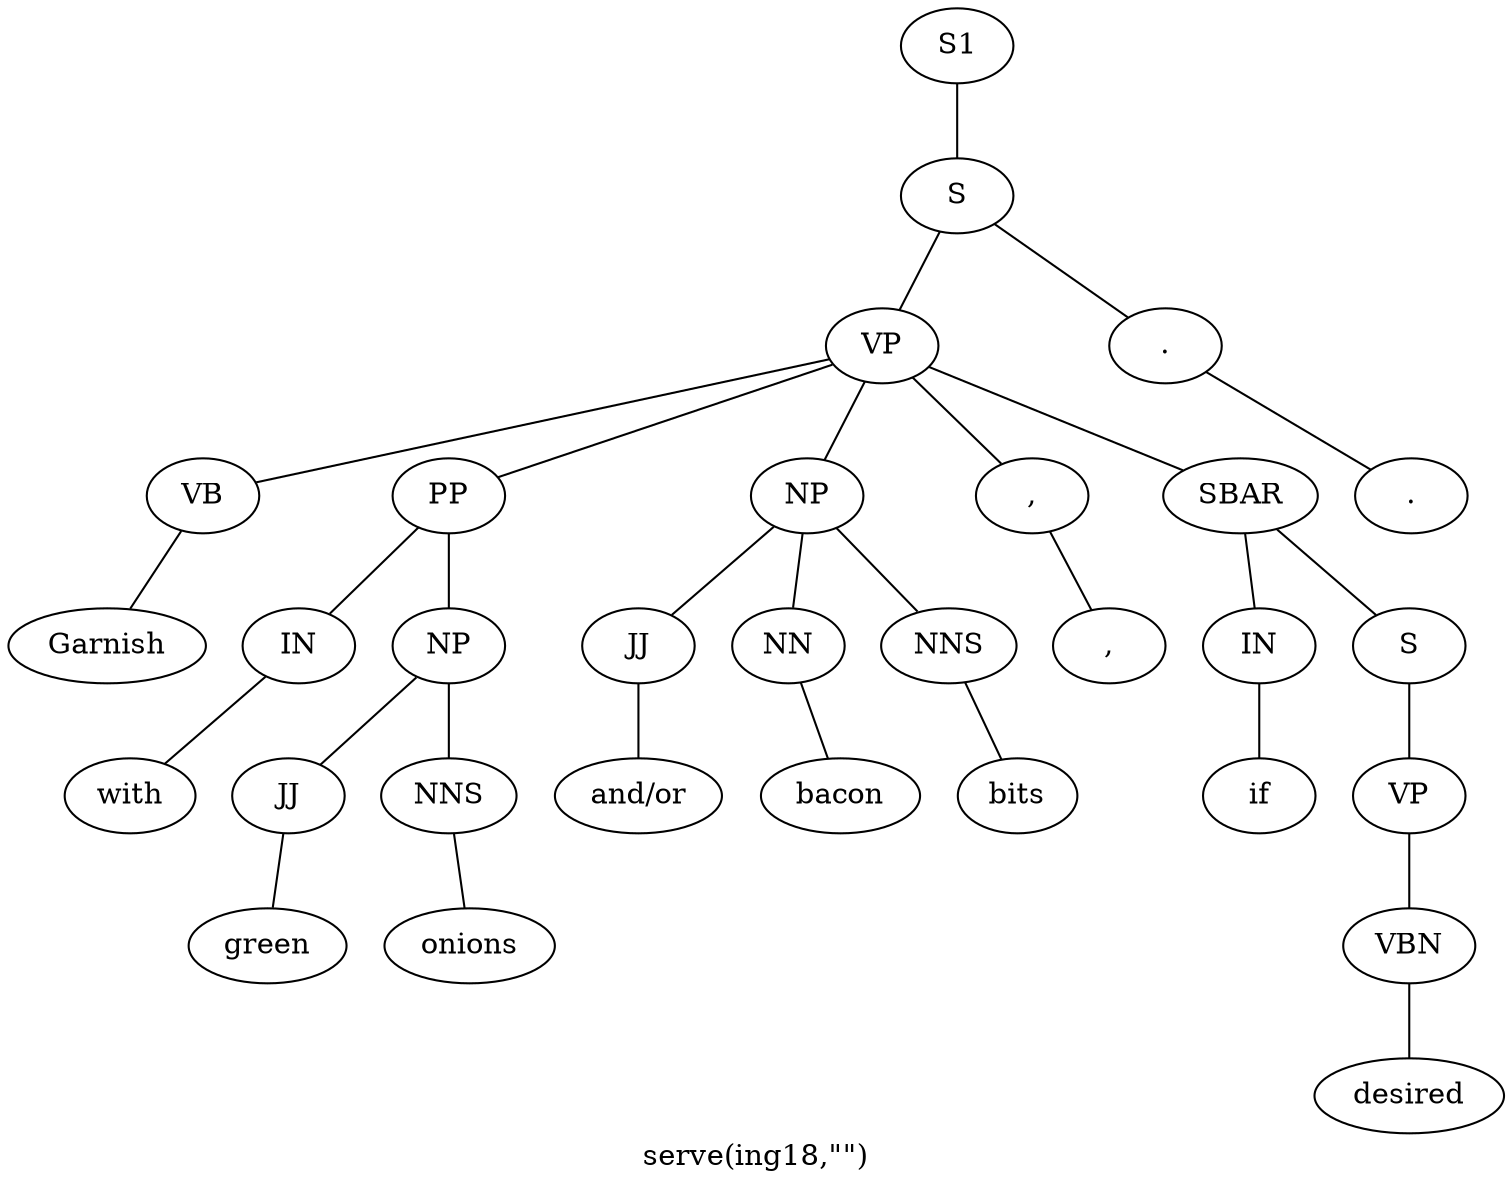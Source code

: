 graph SyntaxGraph {
	label = "serve(ing18,\"\")";
	Node0 [label="S1"];
	Node1 [label="S"];
	Node2 [label="VP"];
	Node3 [label="VB"];
	Node4 [label="Garnish"];
	Node5 [label="PP"];
	Node6 [label="IN"];
	Node7 [label="with"];
	Node8 [label="NP"];
	Node9 [label="JJ"];
	Node10 [label="green"];
	Node11 [label="NNS"];
	Node12 [label="onions"];
	Node13 [label="NP"];
	Node14 [label="JJ"];
	Node15 [label="and/or"];
	Node16 [label="NN"];
	Node17 [label="bacon"];
	Node18 [label="NNS"];
	Node19 [label="bits"];
	Node20 [label=","];
	Node21 [label=","];
	Node22 [label="SBAR"];
	Node23 [label="IN"];
	Node24 [label="if"];
	Node25 [label="S"];
	Node26 [label="VP"];
	Node27 [label="VBN"];
	Node28 [label="desired"];
	Node29 [label="."];
	Node30 [label="."];

	Node0 -- Node1;
	Node1 -- Node2;
	Node1 -- Node29;
	Node2 -- Node3;
	Node2 -- Node5;
	Node2 -- Node13;
	Node2 -- Node20;
	Node2 -- Node22;
	Node3 -- Node4;
	Node5 -- Node6;
	Node5 -- Node8;
	Node6 -- Node7;
	Node8 -- Node9;
	Node8 -- Node11;
	Node9 -- Node10;
	Node11 -- Node12;
	Node13 -- Node14;
	Node13 -- Node16;
	Node13 -- Node18;
	Node14 -- Node15;
	Node16 -- Node17;
	Node18 -- Node19;
	Node20 -- Node21;
	Node22 -- Node23;
	Node22 -- Node25;
	Node23 -- Node24;
	Node25 -- Node26;
	Node26 -- Node27;
	Node27 -- Node28;
	Node29 -- Node30;
}